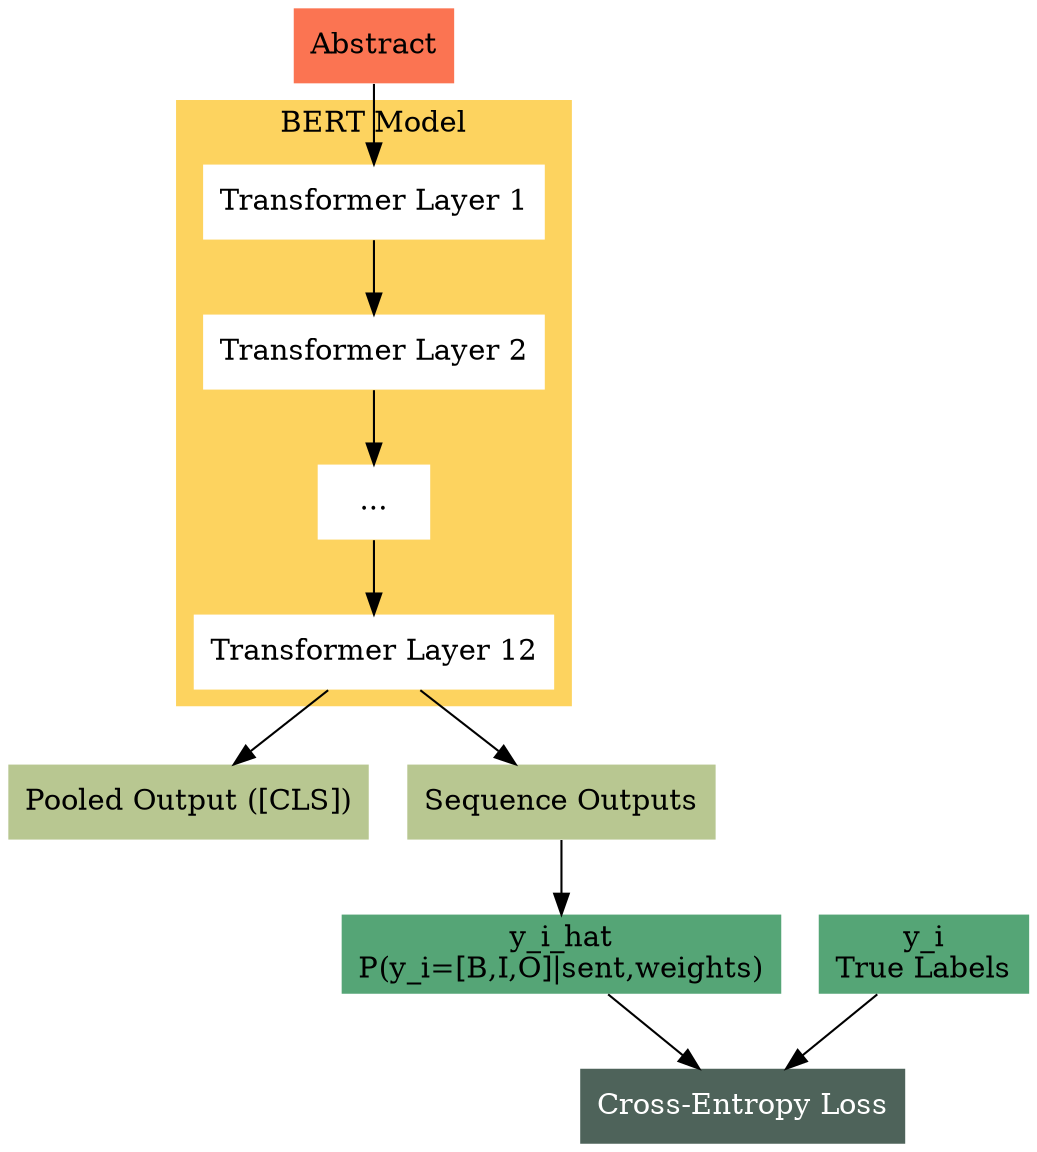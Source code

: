 //Palette: https://www.color-hex.com/color-palette/83647

digraph G {
    
    //Inputs
    text [
        label="Abstract"
        shape="rectangle"
        color=None
        style=filled
        fillcolor="#fb7452"
    ];
    
    // BERT model
    subgraph cluster_0 {
        label="BERT Model";
        color=None;
        bgcolor="#fdd35f";
        //newrank=true;
        transformer_layer_1 [
            label="Transformer Layer 1"
            shape="rectangle"
            color=None
            style=filled
            fillcolor=white
        ];
        transformer_layer_2 [
            label="Transformer Layer 2"
            shape="rectangle"
            color=None
            style=filled
            fillcolor=white
        ];
        transformer_layer_e [
            label="..."
            shape="rectangle"
            color=None
            style=filled
            fillcolor=white
        ];
        transformer_layer_12 [
            label="Transformer Layer 12"
            shape="rectangle"
            color=None
            style=filled
            fillcolor=white
        ];
        //rank=same;
    }
    
    text -> transformer_layer_1;
    transformer_layer_1 -> transformer_layer_2;
    transformer_layer_2 -> transformer_layer_e;
    transformer_layer_e -> transformer_layer_12;

    // Outputs
    pool [
        label="Pooled Output ([CLS])"
        shape="rectangle"
        color=None
        style=filled
        fillcolor="#b8c791"
    ];
    transformer_layer_12 -> pool;
    out [
        label="Sequence Outputs"
        shape="rectangle"
        color=None
        style=filled
        fillcolor="#b8c791"
    ];
    transformer_layer_12 -> out;
    y_hat [
        label="y_i_hat\nP(y_i=[B,I,O]|sent,weights)"
        shape="rectangle"
        color=None
        style=filled
        fillcolor="#55a576"
    ];
    out -> y_hat;
    y [
        label="y_i\nTrue Labels"
        shape="rectangle"
        color=None
        style=filled
        fillcolor="#55a576"
    ];

    // Loss
    loss [
        label="Cross-Entropy Loss"
        shape="rectangle"
        color=None
        style=filled
        fillcolor="#4e635a"
        fontcolor=white
    ];
    y_hat -> loss;
    y -> loss;
}
